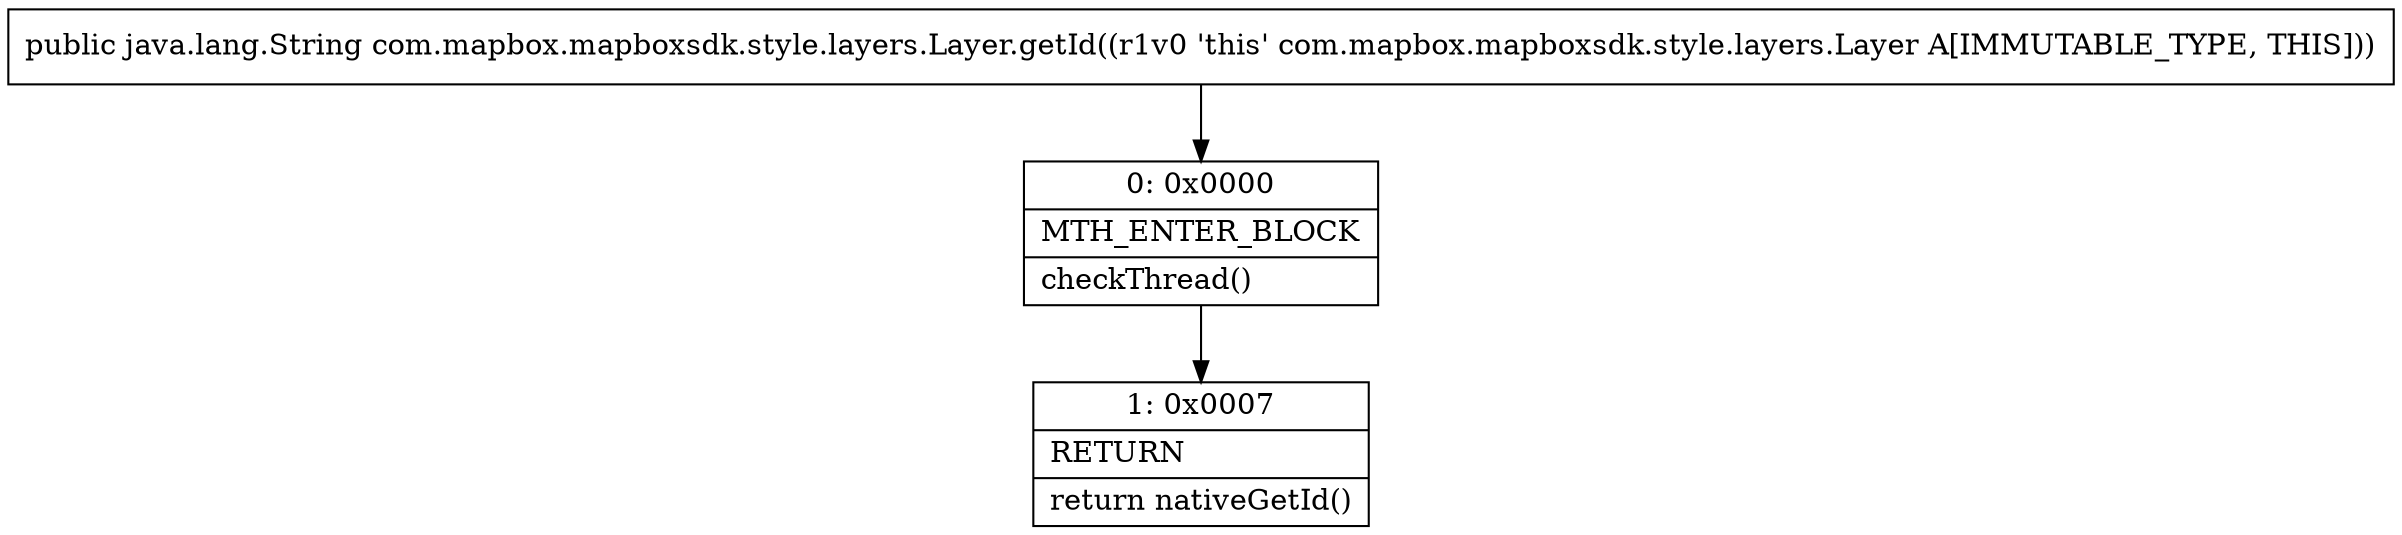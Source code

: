 digraph "CFG forcom.mapbox.mapboxsdk.style.layers.Layer.getId()Ljava\/lang\/String;" {
Node_0 [shape=record,label="{0\:\ 0x0000|MTH_ENTER_BLOCK\l|checkThread()\l}"];
Node_1 [shape=record,label="{1\:\ 0x0007|RETURN\l|return nativeGetId()\l}"];
MethodNode[shape=record,label="{public java.lang.String com.mapbox.mapboxsdk.style.layers.Layer.getId((r1v0 'this' com.mapbox.mapboxsdk.style.layers.Layer A[IMMUTABLE_TYPE, THIS])) }"];
MethodNode -> Node_0;
Node_0 -> Node_1;
}

